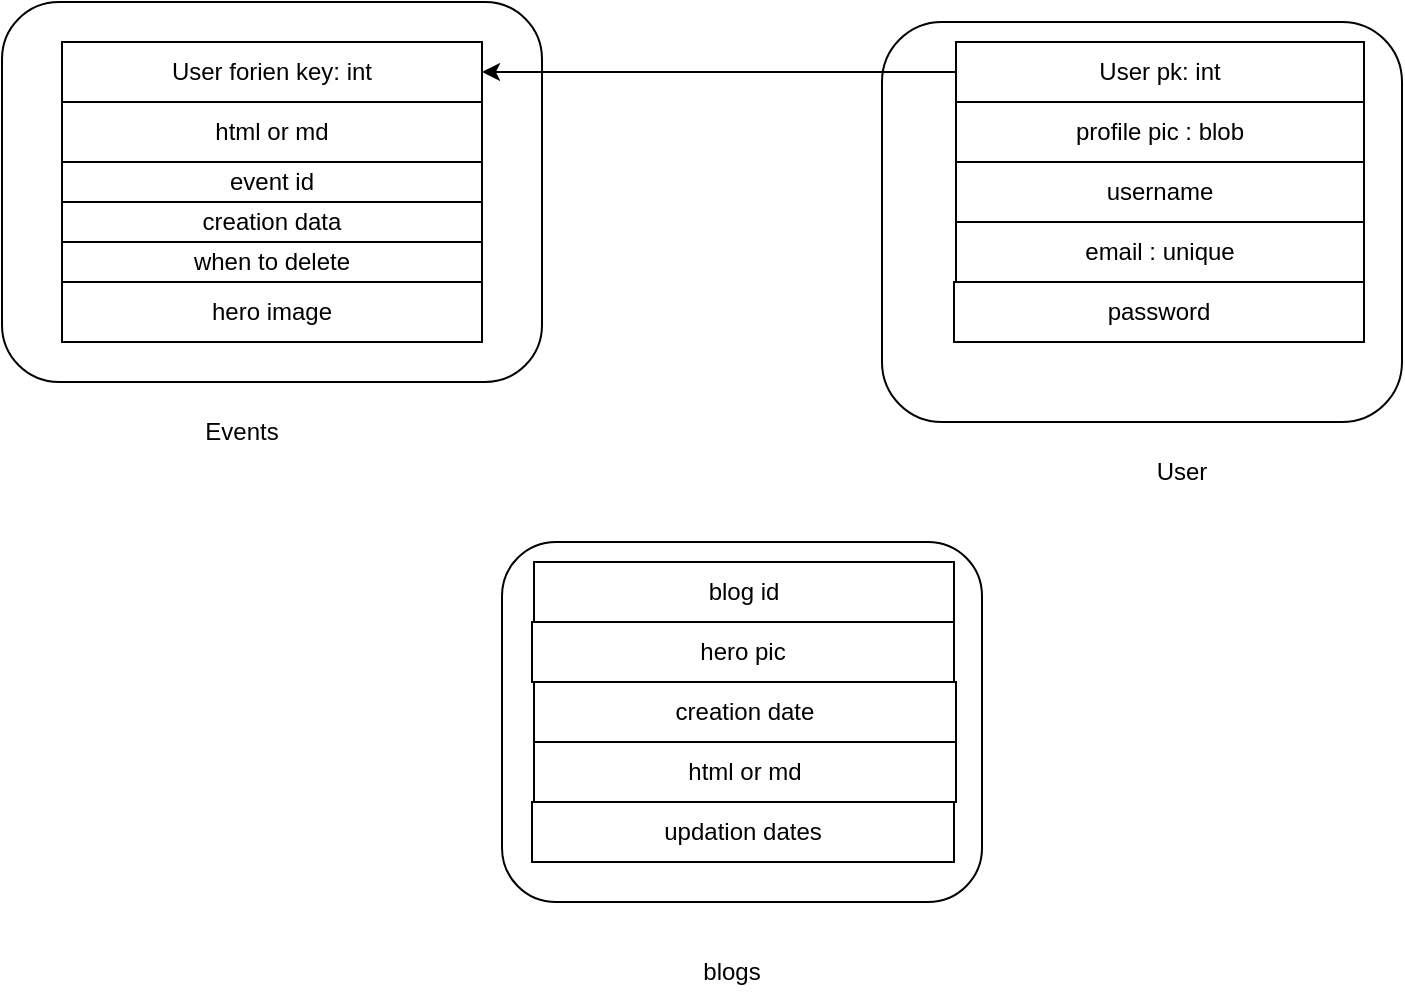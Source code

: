 <mxfile version="24.5.5" type="github">
  <diagram name="Page-1" id="_dA-etpGhDzU__o-Fe8n">
    <mxGraphModel dx="954" dy="640" grid="1" gridSize="10" guides="1" tooltips="1" connect="1" arrows="1" fold="1" page="1" pageScale="1" pageWidth="850" pageHeight="1100" math="0" shadow="0">
      <root>
        <mxCell id="0" />
        <mxCell id="1" parent="0" />
        <mxCell id="MDTbPM4g4LO3az6rVFkF-10" value="" style="rounded=1;whiteSpace=wrap;html=1;" vertex="1" parent="1">
          <mxGeometry x="90" y="90" width="270" height="190" as="geometry" />
        </mxCell>
        <mxCell id="uJmSIIsL_6zuTci7Me7n-2" value="User forien key: int" style="rounded=0;whiteSpace=wrap;html=1;" parent="1" vertex="1">
          <mxGeometry x="120" y="110" width="210" height="30" as="geometry" />
        </mxCell>
        <mxCell id="uJmSIIsL_6zuTci7Me7n-3" value="html or md" style="rounded=0;whiteSpace=wrap;html=1;" parent="1" vertex="1">
          <mxGeometry x="120" y="140" width="210" height="30" as="geometry" />
        </mxCell>
        <mxCell id="uJmSIIsL_6zuTci7Me7n-6" value="event id" style="rounded=0;whiteSpace=wrap;html=1;" parent="1" vertex="1">
          <mxGeometry x="120" y="170" width="210" height="20" as="geometry" />
        </mxCell>
        <mxCell id="MDTbPM4g4LO3az6rVFkF-7" value="hero image" style="rounded=0;whiteSpace=wrap;html=1;" vertex="1" parent="1">
          <mxGeometry x="120" y="230" width="210" height="30" as="geometry" />
        </mxCell>
        <mxCell id="MDTbPM4g4LO3az6rVFkF-9" value="creation data" style="rounded=0;whiteSpace=wrap;html=1;" vertex="1" parent="1">
          <mxGeometry x="120" y="190" width="210" height="20" as="geometry" />
        </mxCell>
        <mxCell id="MDTbPM4g4LO3az6rVFkF-12" value="when to delete" style="rounded=0;whiteSpace=wrap;html=1;" vertex="1" parent="1">
          <mxGeometry x="120" y="210" width="210" height="20" as="geometry" />
        </mxCell>
        <mxCell id="MDTbPM4g4LO3az6rVFkF-14" value="" style="rounded=1;whiteSpace=wrap;html=1;" vertex="1" parent="1">
          <mxGeometry x="530" y="100" width="260" height="200" as="geometry" />
        </mxCell>
        <mxCell id="MDTbPM4g4LO3az6rVFkF-15" value="Events" style="text;html=1;align=center;verticalAlign=middle;whiteSpace=wrap;rounded=0;" vertex="1" parent="1">
          <mxGeometry x="180" y="290" width="60" height="30" as="geometry" />
        </mxCell>
        <mxCell id="MDTbPM4g4LO3az6rVFkF-16" value="User" style="text;html=1;align=center;verticalAlign=middle;whiteSpace=wrap;rounded=0;" vertex="1" parent="1">
          <mxGeometry x="650" y="310" width="60" height="30" as="geometry" />
        </mxCell>
        <mxCell id="MDTbPM4g4LO3az6rVFkF-17" value="User pk: int" style="rounded=0;whiteSpace=wrap;html=1;" vertex="1" parent="1">
          <mxGeometry x="567" y="110" width="204" height="30" as="geometry" />
        </mxCell>
        <mxCell id="MDTbPM4g4LO3az6rVFkF-18" value="profile pic : blob" style="rounded=0;whiteSpace=wrap;html=1;" vertex="1" parent="1">
          <mxGeometry x="567" y="140" width="204" height="30" as="geometry" />
        </mxCell>
        <mxCell id="MDTbPM4g4LO3az6rVFkF-19" value="username" style="rounded=0;whiteSpace=wrap;html=1;" vertex="1" parent="1">
          <mxGeometry x="567" y="170" width="204" height="30" as="geometry" />
        </mxCell>
        <mxCell id="MDTbPM4g4LO3az6rVFkF-20" value="email : unique" style="rounded=0;whiteSpace=wrap;html=1;" vertex="1" parent="1">
          <mxGeometry x="567" y="200" width="204" height="30" as="geometry" />
        </mxCell>
        <mxCell id="MDTbPM4g4LO3az6rVFkF-21" value="password" style="rounded=0;whiteSpace=wrap;html=1;" vertex="1" parent="1">
          <mxGeometry x="566" y="230" width="205" height="30" as="geometry" />
        </mxCell>
        <mxCell id="MDTbPM4g4LO3az6rVFkF-26" value="" style="rounded=1;whiteSpace=wrap;html=1;" vertex="1" parent="1">
          <mxGeometry x="340" y="360" width="240" height="180" as="geometry" />
        </mxCell>
        <mxCell id="MDTbPM4g4LO3az6rVFkF-28" value="blog id" style="rounded=0;whiteSpace=wrap;html=1;" vertex="1" parent="1">
          <mxGeometry x="356" y="370" width="210" height="30" as="geometry" />
        </mxCell>
        <mxCell id="MDTbPM4g4LO3az6rVFkF-29" value="hero pic" style="rounded=0;whiteSpace=wrap;html=1;" vertex="1" parent="1">
          <mxGeometry x="355" y="400" width="211" height="30" as="geometry" />
        </mxCell>
        <mxCell id="MDTbPM4g4LO3az6rVFkF-30" value="creation date" style="rounded=0;whiteSpace=wrap;html=1;" vertex="1" parent="1">
          <mxGeometry x="356" y="430" width="211" height="30" as="geometry" />
        </mxCell>
        <mxCell id="MDTbPM4g4LO3az6rVFkF-31" value="html or md" style="rounded=0;whiteSpace=wrap;html=1;" vertex="1" parent="1">
          <mxGeometry x="356" y="460" width="211" height="30" as="geometry" />
        </mxCell>
        <mxCell id="MDTbPM4g4LO3az6rVFkF-32" value="updation d&lt;span style=&quot;background-color: initial;&quot;&gt;ates&lt;/span&gt;" style="rounded=0;whiteSpace=wrap;html=1;" vertex="1" parent="1">
          <mxGeometry x="355" y="490" width="211" height="30" as="geometry" />
        </mxCell>
        <mxCell id="MDTbPM4g4LO3az6rVFkF-34" value="blogs" style="text;html=1;align=center;verticalAlign=middle;whiteSpace=wrap;rounded=0;" vertex="1" parent="1">
          <mxGeometry x="425" y="560" width="60" height="30" as="geometry" />
        </mxCell>
        <mxCell id="MDTbPM4g4LO3az6rVFkF-35" value="" style="endArrow=classic;html=1;rounded=0;exitX=0;exitY=0.5;exitDx=0;exitDy=0;entryX=1;entryY=0.5;entryDx=0;entryDy=0;" edge="1" parent="1" source="MDTbPM4g4LO3az6rVFkF-17" target="uJmSIIsL_6zuTci7Me7n-2">
          <mxGeometry width="50" height="50" relative="1" as="geometry">
            <mxPoint x="330" y="130" as="sourcePoint" />
            <mxPoint x="430" y="90" as="targetPoint" />
          </mxGeometry>
        </mxCell>
      </root>
    </mxGraphModel>
  </diagram>
</mxfile>

